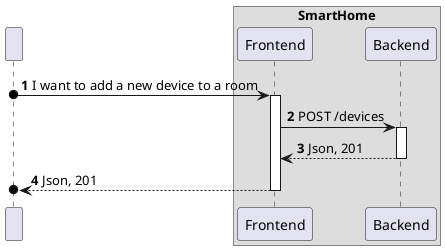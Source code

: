 @startuml
'https://plantuml.com/sequence-diagram
!pragma layout smetana

autonumber
participant " " as User

box "SmartHome"
    participant Frontend as FE
    participant Backend as BE
end box


User o-> FE : I want to add a new device to a room
activate FE

FE -> BE : POST /devices
activate BE

BE --> FE : Json, 201
deactivate BE

FE -->o User : Json, 201
deactivate FE



@enduml
